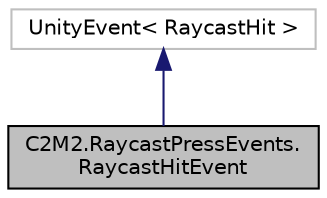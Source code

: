 digraph "C2M2.RaycastPressEvents.RaycastHitEvent"
{
 // LATEX_PDF_SIZE
  edge [fontname="Helvetica",fontsize="10",labelfontname="Helvetica",labelfontsize="10"];
  node [fontname="Helvetica",fontsize="10",shape=record];
  Node1 [label="C2M2.RaycastPressEvents.\lRaycastHitEvent",height=0.2,width=0.4,color="black", fillcolor="grey75", style="filled", fontcolor="black",tooltip=" "];
  Node2 -> Node1 [dir="back",color="midnightblue",fontsize="10",style="solid",fontname="Helvetica"];
  Node2 [label="UnityEvent\< RaycastHit \>",height=0.2,width=0.4,color="grey75", fillcolor="white", style="filled",tooltip=" "];
}
